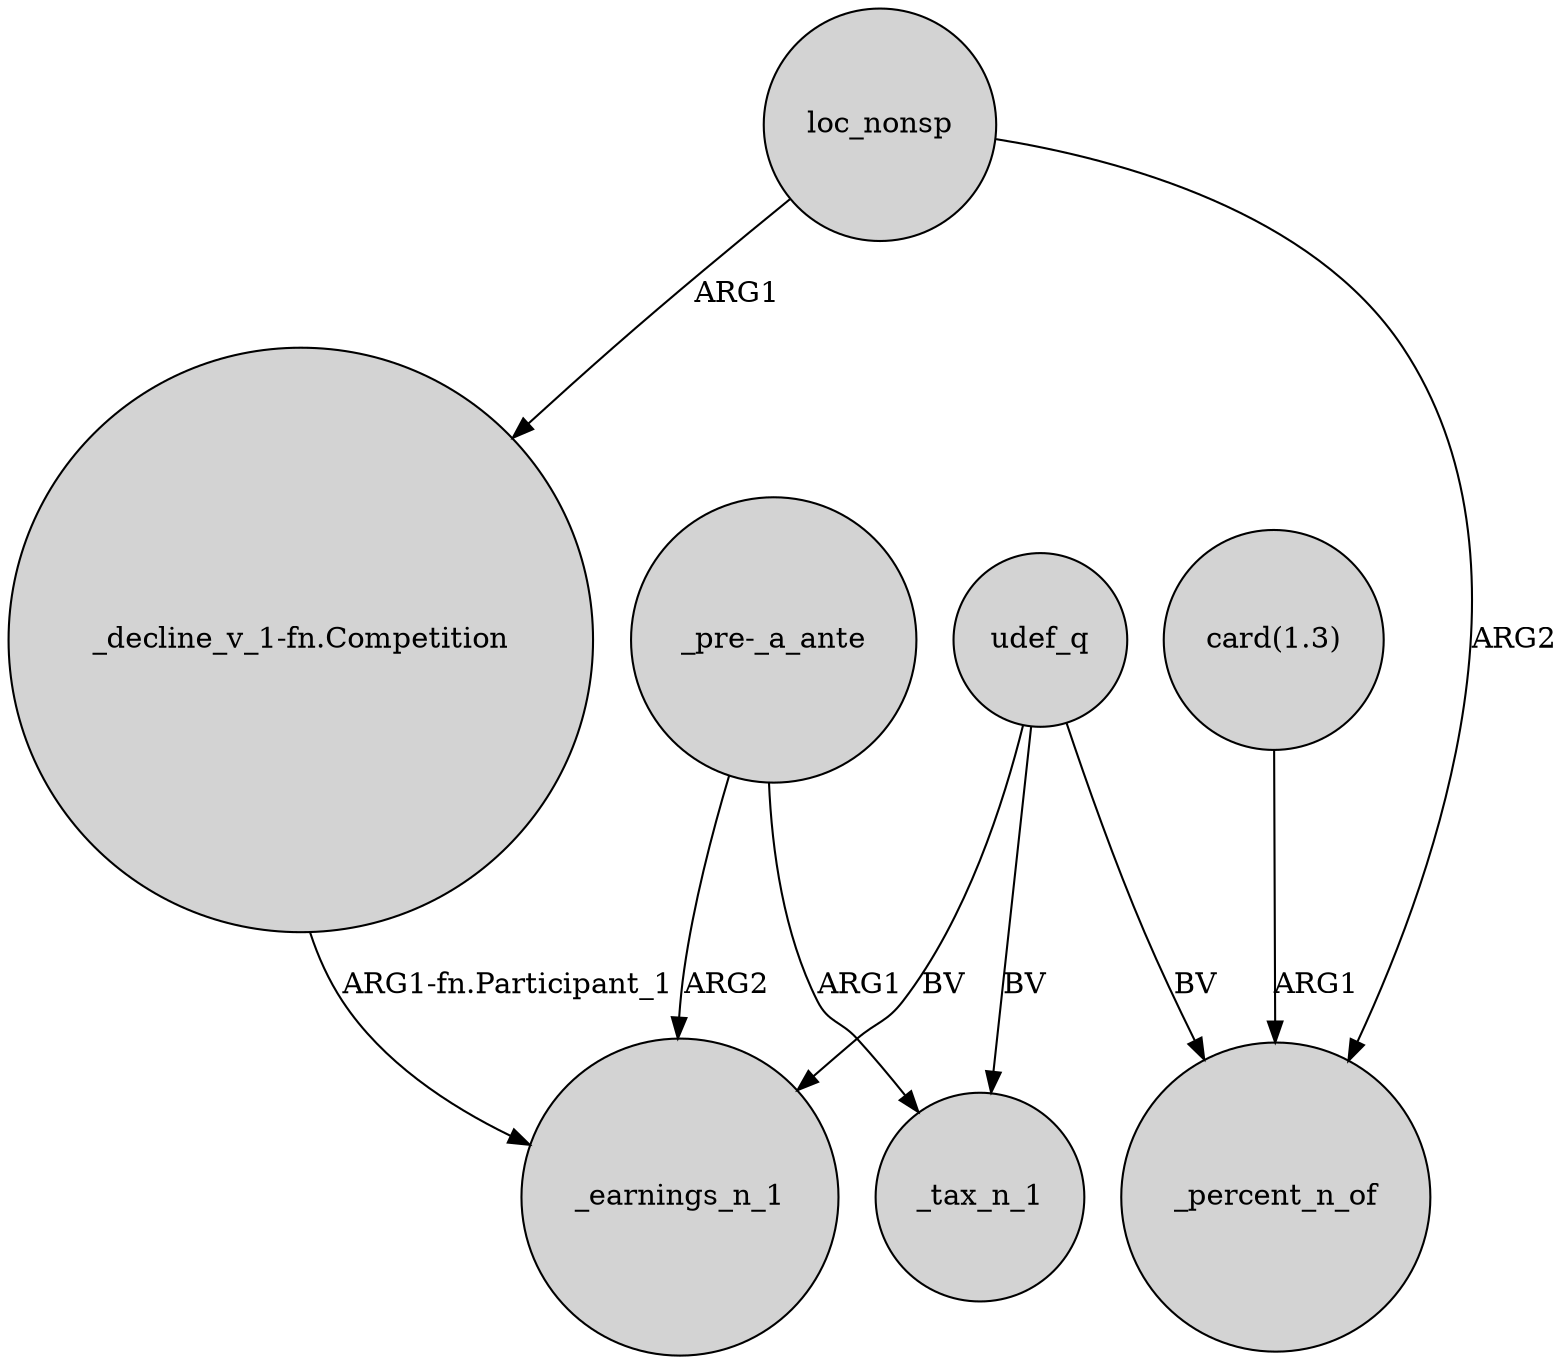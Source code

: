 digraph {
	node [shape=circle style=filled]
	udef_q -> _earnings_n_1 [label=BV]
	udef_q -> _percent_n_of [label=BV]
	"_decline_v_1-fn.Competition" -> _earnings_n_1 [label="ARG1-fn.Participant_1"]
	loc_nonsp -> "_decline_v_1-fn.Competition" [label=ARG1]
	"_pre-_a_ante" -> _earnings_n_1 [label=ARG2]
	"card(1.3)" -> _percent_n_of [label=ARG1]
	"_pre-_a_ante" -> _tax_n_1 [label=ARG1]
	loc_nonsp -> _percent_n_of [label=ARG2]
	udef_q -> _tax_n_1 [label=BV]
}
